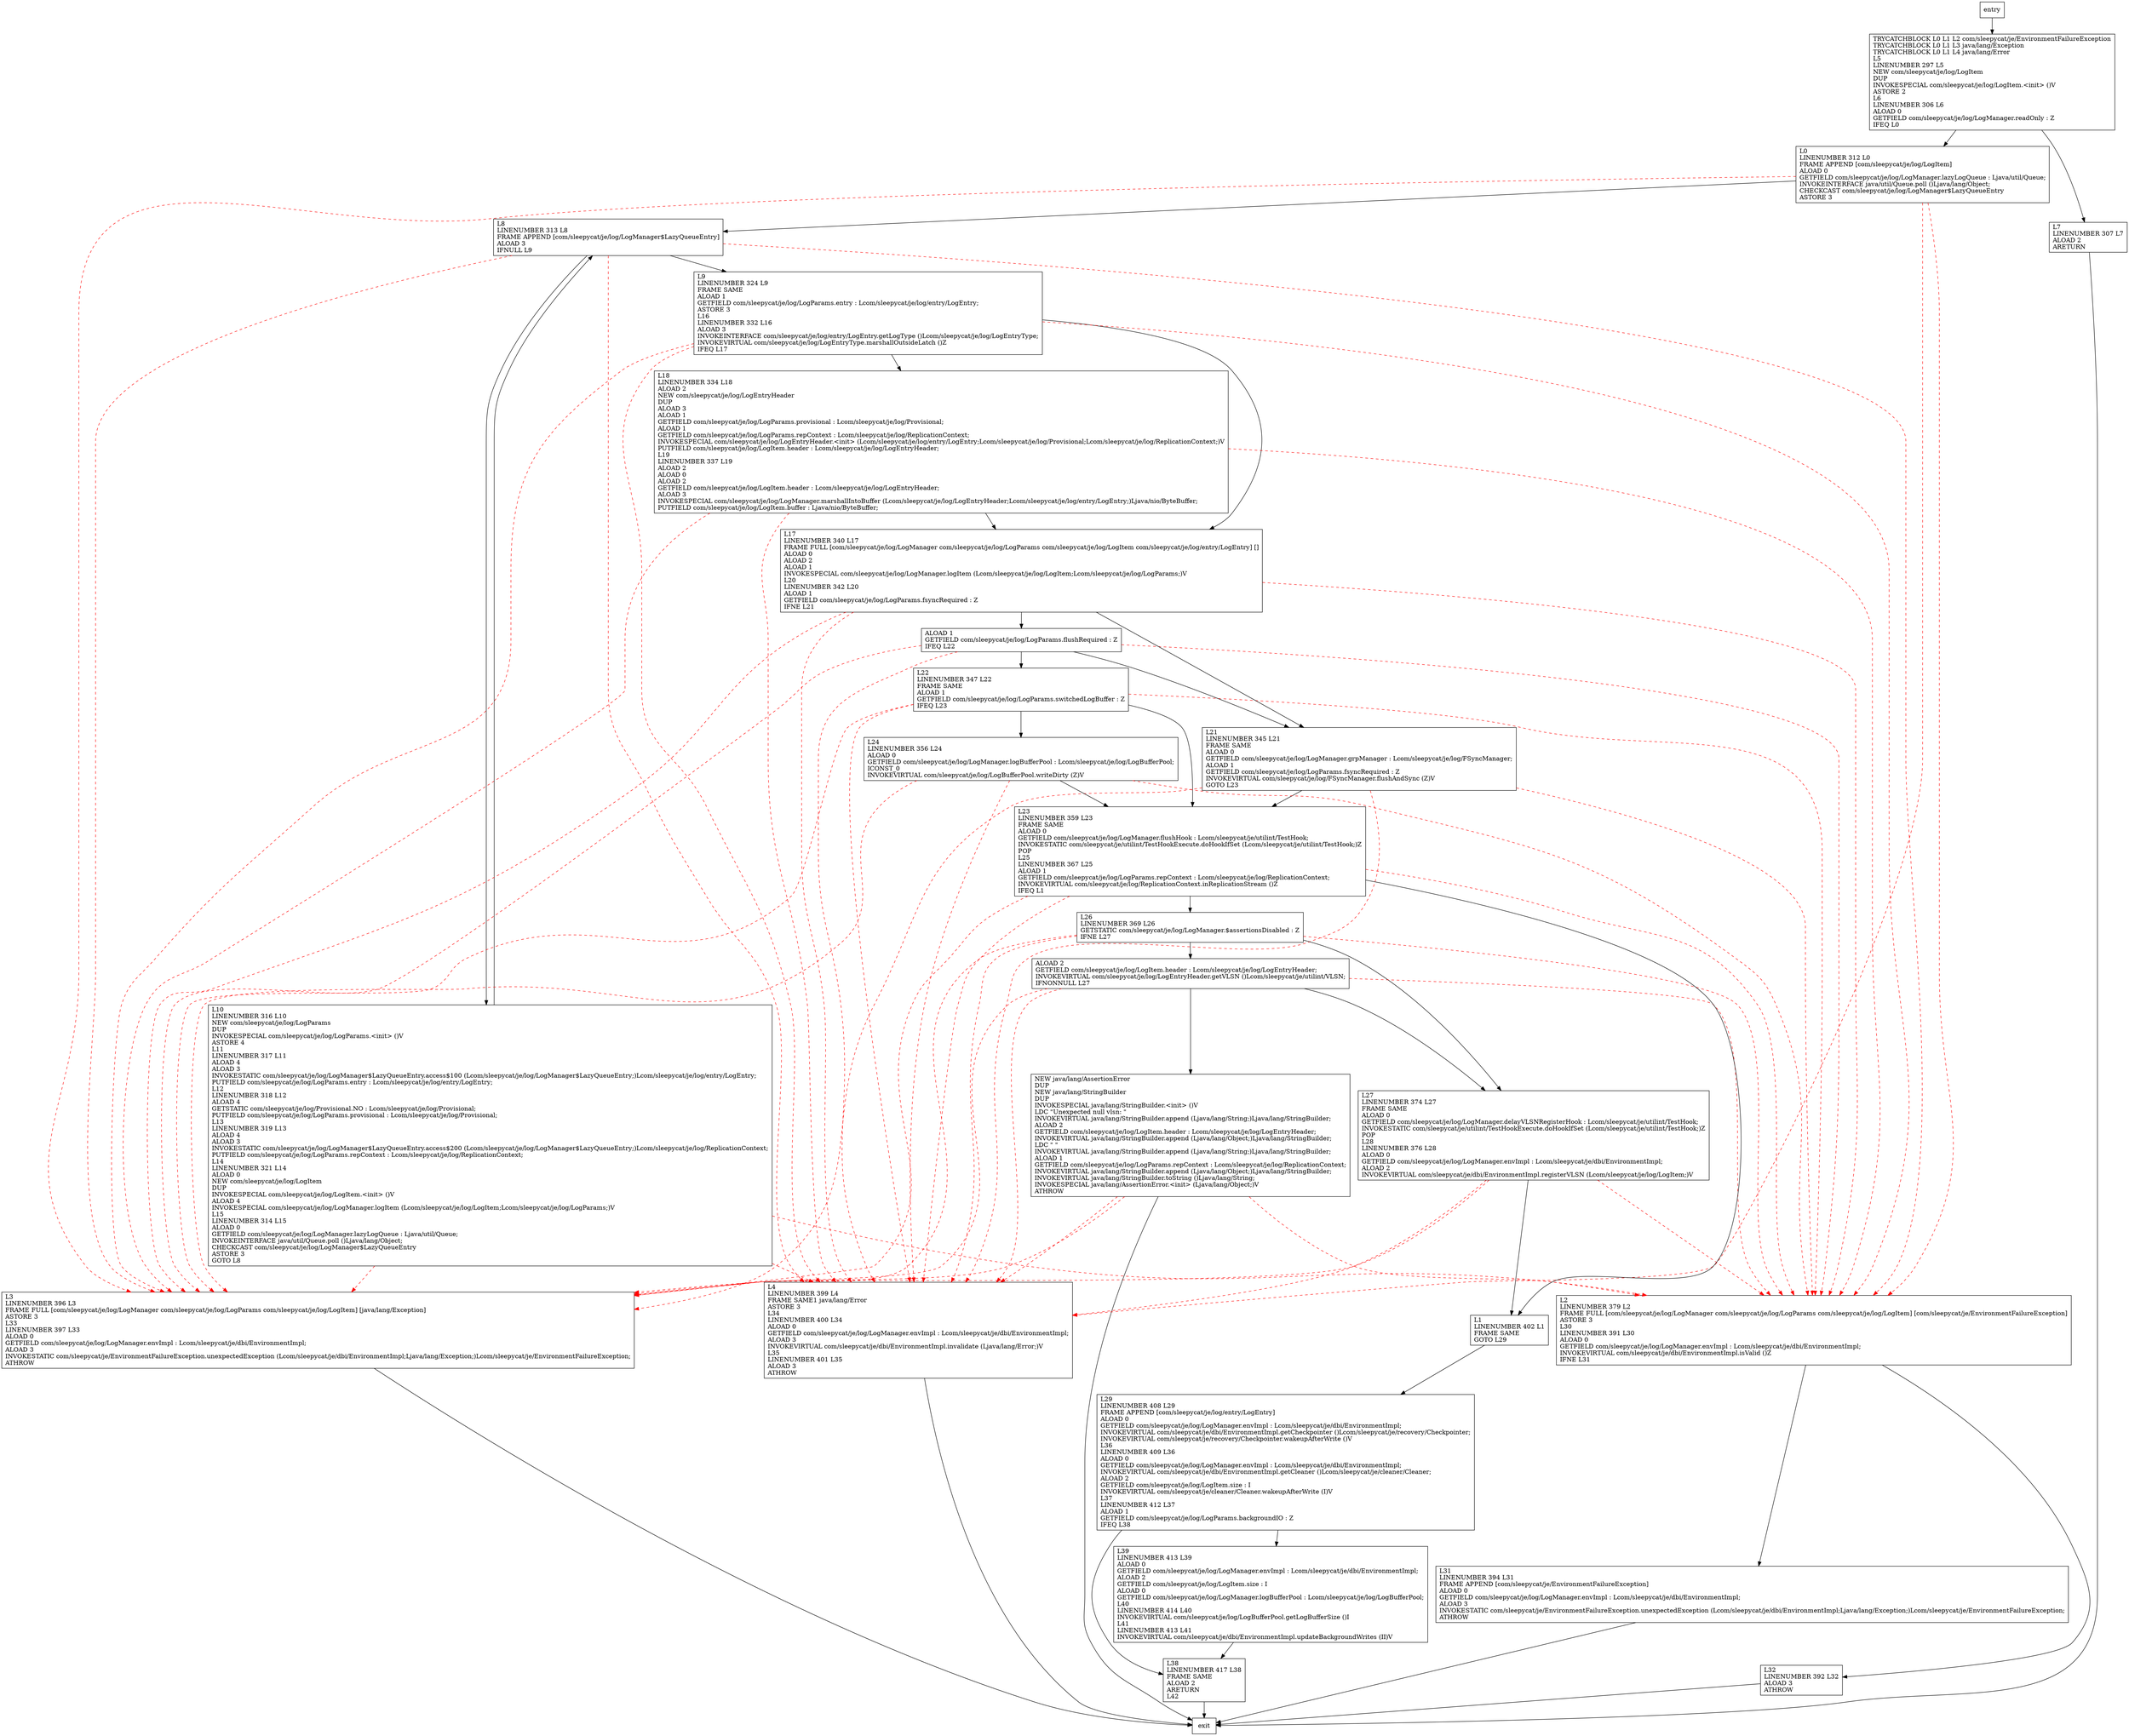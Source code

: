 digraph log {
node [shape=record];
1059161616 [label="L3\lLINENUMBER 396 L3\lFRAME FULL [com/sleepycat/je/log/LogManager com/sleepycat/je/log/LogParams com/sleepycat/je/log/LogItem] [java/lang/Exception]\lASTORE 3\lL33\lLINENUMBER 397 L33\lALOAD 0\lGETFIELD com/sleepycat/je/log/LogManager.envImpl : Lcom/sleepycat/je/dbi/EnvironmentImpl;\lALOAD 3\lINVOKESTATIC com/sleepycat/je/EnvironmentFailureException.unexpectedException (Lcom/sleepycat/je/dbi/EnvironmentImpl;Ljava/lang/Exception;)Lcom/sleepycat/je/EnvironmentFailureException;\lATHROW\l"];
1676558841 [label="L31\lLINENUMBER 394 L31\lFRAME APPEND [com/sleepycat/je/EnvironmentFailureException]\lALOAD 0\lGETFIELD com/sleepycat/je/log/LogManager.envImpl : Lcom/sleepycat/je/dbi/EnvironmentImpl;\lALOAD 3\lINVOKESTATIC com/sleepycat/je/EnvironmentFailureException.unexpectedException (Lcom/sleepycat/je/dbi/EnvironmentImpl;Ljava/lang/Exception;)Lcom/sleepycat/je/EnvironmentFailureException;\lATHROW\l"];
2114136274 [label="L8\lLINENUMBER 313 L8\lFRAME APPEND [com/sleepycat/je/log/LogManager$LazyQueueEntry]\lALOAD 3\lIFNULL L9\l"];
1008464756 [label="L32\lLINENUMBER 392 L32\lALOAD 3\lATHROW\l"];
505787479 [label="L21\lLINENUMBER 345 L21\lFRAME SAME\lALOAD 0\lGETFIELD com/sleepycat/je/log/LogManager.grpManager : Lcom/sleepycat/je/log/FSyncManager;\lALOAD 1\lGETFIELD com/sleepycat/je/log/LogParams.fsyncRequired : Z\lINVOKEVIRTUAL com/sleepycat/je/log/FSyncManager.flushAndSync (Z)V\lGOTO L23\l"];
992243475 [label="L26\lLINENUMBER 369 L26\lGETSTATIC com/sleepycat/je/log/LogManager.$assertionsDisabled : Z\lIFNE L27\l"];
906835172 [label="L27\lLINENUMBER 374 L27\lFRAME SAME\lALOAD 0\lGETFIELD com/sleepycat/je/log/LogManager.delayVLSNRegisterHook : Lcom/sleepycat/je/utilint/TestHook;\lINVOKESTATIC com/sleepycat/je/utilint/TestHookExecute.doHookIfSet (Lcom/sleepycat/je/utilint/TestHook;)Z\lPOP\lL28\lLINENUMBER 376 L28\lALOAD 0\lGETFIELD com/sleepycat/je/log/LogManager.envImpl : Lcom/sleepycat/je/dbi/EnvironmentImpl;\lALOAD 2\lINVOKEVIRTUAL com/sleepycat/je/dbi/EnvironmentImpl.registerVLSN (Lcom/sleepycat/je/log/LogItem;)V\l"];
2086016522 [label="L9\lLINENUMBER 324 L9\lFRAME SAME\lALOAD 1\lGETFIELD com/sleepycat/je/log/LogParams.entry : Lcom/sleepycat/je/log/entry/LogEntry;\lASTORE 3\lL16\lLINENUMBER 332 L16\lALOAD 3\lINVOKEINTERFACE com/sleepycat/je/log/entry/LogEntry.getLogType ()Lcom/sleepycat/je/log/LogEntryType;\lINVOKEVIRTUAL com/sleepycat/je/log/LogEntryType.marshallOutsideLatch ()Z\lIFEQ L17\l"];
614585873 [label="L1\lLINENUMBER 402 L1\lFRAME SAME\lGOTO L29\l"];
1302174229 [label="ALOAD 2\lGETFIELD com/sleepycat/je/log/LogItem.header : Lcom/sleepycat/je/log/LogEntryHeader;\lINVOKEVIRTUAL com/sleepycat/je/log/LogEntryHeader.getVLSN ()Lcom/sleepycat/je/utilint/VLSN;\lIFNONNULL L27\l"];
1522959906 [label="NEW java/lang/AssertionError\lDUP\lNEW java/lang/StringBuilder\lDUP\lINVOKESPECIAL java/lang/StringBuilder.\<init\> ()V\lLDC \"Unexpected null vlsn: \"\lINVOKEVIRTUAL java/lang/StringBuilder.append (Ljava/lang/String;)Ljava/lang/StringBuilder;\lALOAD 2\lGETFIELD com/sleepycat/je/log/LogItem.header : Lcom/sleepycat/je/log/LogEntryHeader;\lINVOKEVIRTUAL java/lang/StringBuilder.append (Ljava/lang/Object;)Ljava/lang/StringBuilder;\lLDC \" \"\lINVOKEVIRTUAL java/lang/StringBuilder.append (Ljava/lang/String;)Ljava/lang/StringBuilder;\lALOAD 1\lGETFIELD com/sleepycat/je/log/LogParams.repContext : Lcom/sleepycat/je/log/ReplicationContext;\lINVOKEVIRTUAL java/lang/StringBuilder.append (Ljava/lang/Object;)Ljava/lang/StringBuilder;\lINVOKEVIRTUAL java/lang/StringBuilder.toString ()Ljava/lang/String;\lINVOKESPECIAL java/lang/AssertionError.\<init\> (Ljava/lang/Object;)V\lATHROW\l"];
1376716767 [label="ALOAD 1\lGETFIELD com/sleepycat/je/log/LogParams.flushRequired : Z\lIFEQ L22\l"];
2009549923 [label="L0\lLINENUMBER 312 L0\lFRAME APPEND [com/sleepycat/je/log/LogItem]\lALOAD 0\lGETFIELD com/sleepycat/je/log/LogManager.lazyLogQueue : Ljava/util/Queue;\lINVOKEINTERFACE java/util/Queue.poll ()Ljava/lang/Object;\lCHECKCAST com/sleepycat/je/log/LogManager$LazyQueueEntry\lASTORE 3\l"];
2028066255 [label="L22\lLINENUMBER 347 L22\lFRAME SAME\lALOAD 1\lGETFIELD com/sleepycat/je/log/LogParams.switchedLogBuffer : Z\lIFEQ L23\l"];
1107437214 [label="L29\lLINENUMBER 408 L29\lFRAME APPEND [com/sleepycat/je/log/entry/LogEntry]\lALOAD 0\lGETFIELD com/sleepycat/je/log/LogManager.envImpl : Lcom/sleepycat/je/dbi/EnvironmentImpl;\lINVOKEVIRTUAL com/sleepycat/je/dbi/EnvironmentImpl.getCheckpointer ()Lcom/sleepycat/je/recovery/Checkpointer;\lINVOKEVIRTUAL com/sleepycat/je/recovery/Checkpointer.wakeupAfterWrite ()V\lL36\lLINENUMBER 409 L36\lALOAD 0\lGETFIELD com/sleepycat/je/log/LogManager.envImpl : Lcom/sleepycat/je/dbi/EnvironmentImpl;\lINVOKEVIRTUAL com/sleepycat/je/dbi/EnvironmentImpl.getCleaner ()Lcom/sleepycat/je/cleaner/Cleaner;\lALOAD 2\lGETFIELD com/sleepycat/je/log/LogItem.size : I\lINVOKEVIRTUAL com/sleepycat/je/cleaner/Cleaner.wakeupAfterWrite (I)V\lL37\lLINENUMBER 412 L37\lALOAD 1\lGETFIELD com/sleepycat/je/log/LogParams.backgroundIO : Z\lIFEQ L38\l"];
1038283981 [label="L18\lLINENUMBER 334 L18\lALOAD 2\lNEW com/sleepycat/je/log/LogEntryHeader\lDUP\lALOAD 3\lALOAD 1\lGETFIELD com/sleepycat/je/log/LogParams.provisional : Lcom/sleepycat/je/log/Provisional;\lALOAD 1\lGETFIELD com/sleepycat/je/log/LogParams.repContext : Lcom/sleepycat/je/log/ReplicationContext;\lINVOKESPECIAL com/sleepycat/je/log/LogEntryHeader.\<init\> (Lcom/sleepycat/je/log/entry/LogEntry;Lcom/sleepycat/je/log/Provisional;Lcom/sleepycat/je/log/ReplicationContext;)V\lPUTFIELD com/sleepycat/je/log/LogItem.header : Lcom/sleepycat/je/log/LogEntryHeader;\lL19\lLINENUMBER 337 L19\lALOAD 2\lALOAD 0\lALOAD 2\lGETFIELD com/sleepycat/je/log/LogItem.header : Lcom/sleepycat/je/log/LogEntryHeader;\lALOAD 3\lINVOKESPECIAL com/sleepycat/je/log/LogManager.marshallIntoBuffer (Lcom/sleepycat/je/log/LogEntryHeader;Lcom/sleepycat/je/log/entry/LogEntry;)Ljava/nio/ByteBuffer;\lPUTFIELD com/sleepycat/je/log/LogItem.buffer : Ljava/nio/ByteBuffer;\l"];
1294020612 [label="L10\lLINENUMBER 316 L10\lNEW com/sleepycat/je/log/LogParams\lDUP\lINVOKESPECIAL com/sleepycat/je/log/LogParams.\<init\> ()V\lASTORE 4\lL11\lLINENUMBER 317 L11\lALOAD 4\lALOAD 3\lINVOKESTATIC com/sleepycat/je/log/LogManager$LazyQueueEntry.access$100 (Lcom/sleepycat/je/log/LogManager$LazyQueueEntry;)Lcom/sleepycat/je/log/entry/LogEntry;\lPUTFIELD com/sleepycat/je/log/LogParams.entry : Lcom/sleepycat/je/log/entry/LogEntry;\lL12\lLINENUMBER 318 L12\lALOAD 4\lGETSTATIC com/sleepycat/je/log/Provisional.NO : Lcom/sleepycat/je/log/Provisional;\lPUTFIELD com/sleepycat/je/log/LogParams.provisional : Lcom/sleepycat/je/log/Provisional;\lL13\lLINENUMBER 319 L13\lALOAD 4\lALOAD 3\lINVOKESTATIC com/sleepycat/je/log/LogManager$LazyQueueEntry.access$200 (Lcom/sleepycat/je/log/LogManager$LazyQueueEntry;)Lcom/sleepycat/je/log/ReplicationContext;\lPUTFIELD com/sleepycat/je/log/LogParams.repContext : Lcom/sleepycat/je/log/ReplicationContext;\lL14\lLINENUMBER 321 L14\lALOAD 0\lNEW com/sleepycat/je/log/LogItem\lDUP\lINVOKESPECIAL com/sleepycat/je/log/LogItem.\<init\> ()V\lALOAD 4\lINVOKESPECIAL com/sleepycat/je/log/LogManager.logItem (Lcom/sleepycat/je/log/LogItem;Lcom/sleepycat/je/log/LogParams;)V\lL15\lLINENUMBER 314 L15\lALOAD 0\lGETFIELD com/sleepycat/je/log/LogManager.lazyLogQueue : Ljava/util/Queue;\lINVOKEINTERFACE java/util/Queue.poll ()Ljava/lang/Object;\lCHECKCAST com/sleepycat/je/log/LogManager$LazyQueueEntry\lASTORE 3\lGOTO L8\l"];
571161614 [label="L23\lLINENUMBER 359 L23\lFRAME SAME\lALOAD 0\lGETFIELD com/sleepycat/je/log/LogManager.flushHook : Lcom/sleepycat/je/utilint/TestHook;\lINVOKESTATIC com/sleepycat/je/utilint/TestHookExecute.doHookIfSet (Lcom/sleepycat/je/utilint/TestHook;)Z\lPOP\lL25\lLINENUMBER 367 L25\lALOAD 1\lGETFIELD com/sleepycat/je/log/LogParams.repContext : Lcom/sleepycat/je/log/ReplicationContext;\lINVOKEVIRTUAL com/sleepycat/je/log/ReplicationContext.inReplicationStream ()Z\lIFEQ L1\l"];
1522540059 [label="L17\lLINENUMBER 340 L17\lFRAME FULL [com/sleepycat/je/log/LogManager com/sleepycat/je/log/LogParams com/sleepycat/je/log/LogItem com/sleepycat/je/log/entry/LogEntry] []\lALOAD 0\lALOAD 2\lALOAD 1\lINVOKESPECIAL com/sleepycat/je/log/LogManager.logItem (Lcom/sleepycat/je/log/LogItem;Lcom/sleepycat/je/log/LogParams;)V\lL20\lLINENUMBER 342 L20\lALOAD 1\lGETFIELD com/sleepycat/je/log/LogParams.fsyncRequired : Z\lIFNE L21\l"];
289387284 [label="L24\lLINENUMBER 356 L24\lALOAD 0\lGETFIELD com/sleepycat/je/log/LogManager.logBufferPool : Lcom/sleepycat/je/log/LogBufferPool;\lICONST_0\lINVOKEVIRTUAL com/sleepycat/je/log/LogBufferPool.writeDirty (Z)V\l"];
1925738947 [label="L4\lLINENUMBER 399 L4\lFRAME SAME1 java/lang/Error\lASTORE 3\lL34\lLINENUMBER 400 L34\lALOAD 0\lGETFIELD com/sleepycat/je/log/LogManager.envImpl : Lcom/sleepycat/je/dbi/EnvironmentImpl;\lALOAD 3\lINVOKEVIRTUAL com/sleepycat/je/dbi/EnvironmentImpl.invalidate (Ljava/lang/Error;)V\lL35\lLINENUMBER 401 L35\lALOAD 3\lATHROW\l"];
1384289603 [label="L38\lLINENUMBER 417 L38\lFRAME SAME\lALOAD 2\lARETURN\lL42\l"];
1492332757 [label="L7\lLINENUMBER 307 L7\lALOAD 2\lARETURN\l"];
1991628429 [label="TRYCATCHBLOCK L0 L1 L2 com/sleepycat/je/EnvironmentFailureException\lTRYCATCHBLOCK L0 L1 L3 java/lang/Exception\lTRYCATCHBLOCK L0 L1 L4 java/lang/Error\lL5\lLINENUMBER 297 L5\lNEW com/sleepycat/je/log/LogItem\lDUP\lINVOKESPECIAL com/sleepycat/je/log/LogItem.\<init\> ()V\lASTORE 2\lL6\lLINENUMBER 306 L6\lALOAD 0\lGETFIELD com/sleepycat/je/log/LogManager.readOnly : Z\lIFEQ L0\l"];
1744315868 [label="L2\lLINENUMBER 379 L2\lFRAME FULL [com/sleepycat/je/log/LogManager com/sleepycat/je/log/LogParams com/sleepycat/je/log/LogItem] [com/sleepycat/je/EnvironmentFailureException]\lASTORE 3\lL30\lLINENUMBER 391 L30\lALOAD 0\lGETFIELD com/sleepycat/je/log/LogManager.envImpl : Lcom/sleepycat/je/dbi/EnvironmentImpl;\lINVOKEVIRTUAL com/sleepycat/je/dbi/EnvironmentImpl.isValid ()Z\lIFNE L31\l"];
23560027 [label="L39\lLINENUMBER 413 L39\lALOAD 0\lGETFIELD com/sleepycat/je/log/LogManager.envImpl : Lcom/sleepycat/je/dbi/EnvironmentImpl;\lALOAD 2\lGETFIELD com/sleepycat/je/log/LogItem.size : I\lALOAD 0\lGETFIELD com/sleepycat/je/log/LogManager.logBufferPool : Lcom/sleepycat/je/log/LogBufferPool;\lL40\lLINENUMBER 414 L40\lINVOKEVIRTUAL com/sleepycat/je/log/LogBufferPool.getLogBufferSize ()I\lL41\lLINENUMBER 413 L41\lINVOKEVIRTUAL com/sleepycat/je/dbi/EnvironmentImpl.updateBackgroundWrites (II)V\l"];
entry;
exit;
1059161616 -> exit
1676558841 -> exit
2114136274 -> 1059161616 [style=dashed, color=red]
2114136274 -> 1294020612
2114136274 -> 1925738947 [style=dashed, color=red]
2114136274 -> 2086016522
2114136274 -> 1744315868 [style=dashed, color=red]
1008464756 -> exit
505787479 -> 1059161616 [style=dashed, color=red]
505787479 -> 571161614
505787479 -> 1925738947 [style=dashed, color=red]
505787479 -> 1744315868 [style=dashed, color=red]
992243475 -> 1059161616 [style=dashed, color=red]
992243475 -> 1302174229
992243475 -> 1925738947 [style=dashed, color=red]
992243475 -> 906835172
992243475 -> 1744315868 [style=dashed, color=red]
906835172 -> 614585873
906835172 -> 1059161616 [style=dashed, color=red]
906835172 -> 1925738947 [style=dashed, color=red]
906835172 -> 1744315868 [style=dashed, color=red]
2086016522 -> 1059161616 [style=dashed, color=red]
2086016522 -> 1038283981
2086016522 -> 1522540059
2086016522 -> 1925738947 [style=dashed, color=red]
2086016522 -> 1744315868 [style=dashed, color=red]
614585873 -> 1107437214
1302174229 -> 1059161616 [style=dashed, color=red]
1302174229 -> 1522959906
1302174229 -> 1925738947 [style=dashed, color=red]
1302174229 -> 906835172
1302174229 -> 1744315868 [style=dashed, color=red]
1522959906 -> 1059161616 [style=dashed, color=red]
1522959906 -> exit
1522959906 -> 1925738947 [style=dashed, color=red]
1522959906 -> 1744315868 [style=dashed, color=red]
1376716767 -> 1059161616 [style=dashed, color=red]
1376716767 -> 1925738947 [style=dashed, color=red]
1376716767 -> 2028066255
1376716767 -> 505787479
1376716767 -> 1744315868 [style=dashed, color=red]
2009549923 -> 1059161616 [style=dashed, color=red]
2009549923 -> 1925738947 [style=dashed, color=red]
2009549923 -> 2114136274
2009549923 -> 1744315868 [style=dashed, color=red]
2028066255 -> 1059161616 [style=dashed, color=red]
2028066255 -> 571161614
2028066255 -> 289387284
2028066255 -> 1925738947 [style=dashed, color=red]
2028066255 -> 1744315868 [style=dashed, color=red]
1107437214 -> 1384289603
1107437214 -> 23560027
entry -> 1991628429
1038283981 -> 1059161616 [style=dashed, color=red]
1038283981 -> 1522540059
1038283981 -> 1925738947 [style=dashed, color=red]
1038283981 -> 1744315868 [style=dashed, color=red]
1294020612 -> 1059161616 [style=dashed, color=red]
1294020612 -> 1925738947 [style=dashed, color=red]
1294020612 -> 2114136274
1294020612 -> 1744315868 [style=dashed, color=red]
571161614 -> 614585873
571161614 -> 1059161616 [style=dashed, color=red]
571161614 -> 1925738947 [style=dashed, color=red]
571161614 -> 992243475
571161614 -> 1744315868 [style=dashed, color=red]
1522540059 -> 1059161616 [style=dashed, color=red]
1522540059 -> 1376716767
1522540059 -> 1925738947 [style=dashed, color=red]
1522540059 -> 505787479
1522540059 -> 1744315868 [style=dashed, color=red]
289387284 -> 1059161616 [style=dashed, color=red]
289387284 -> 571161614
289387284 -> 1925738947 [style=dashed, color=red]
289387284 -> 1744315868 [style=dashed, color=red]
1925738947 -> exit
1384289603 -> exit
1492332757 -> exit
1991628429 -> 2009549923
1991628429 -> 1492332757
1744315868 -> 1676558841
1744315868 -> 1008464756
23560027 -> 1384289603
}
